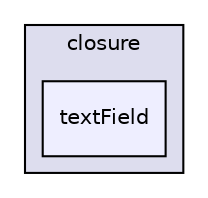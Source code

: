 digraph "libs/angular/angular-material-fileinput-master/bower_components/angular-material/modules/closure/textField" {
  compound=true
  node [ fontsize="10", fontname="Helvetica"];
  edge [ labelfontsize="10", labelfontname="Helvetica"];
  subgraph clusterdir_9508a65cdb91278c0406c0d6c7b30c42 {
    graph [ bgcolor="#ddddee", pencolor="black", label="closure" fontname="Helvetica", fontsize="10", URL="dir_9508a65cdb91278c0406c0d6c7b30c42.html"]
  dir_d770968ff026031d7cfa2e8f6c04b849 [shape=box, label="textField", style="filled", fillcolor="#eeeeff", pencolor="black", URL="dir_d770968ff026031d7cfa2e8f6c04b849.html"];
  }
}

